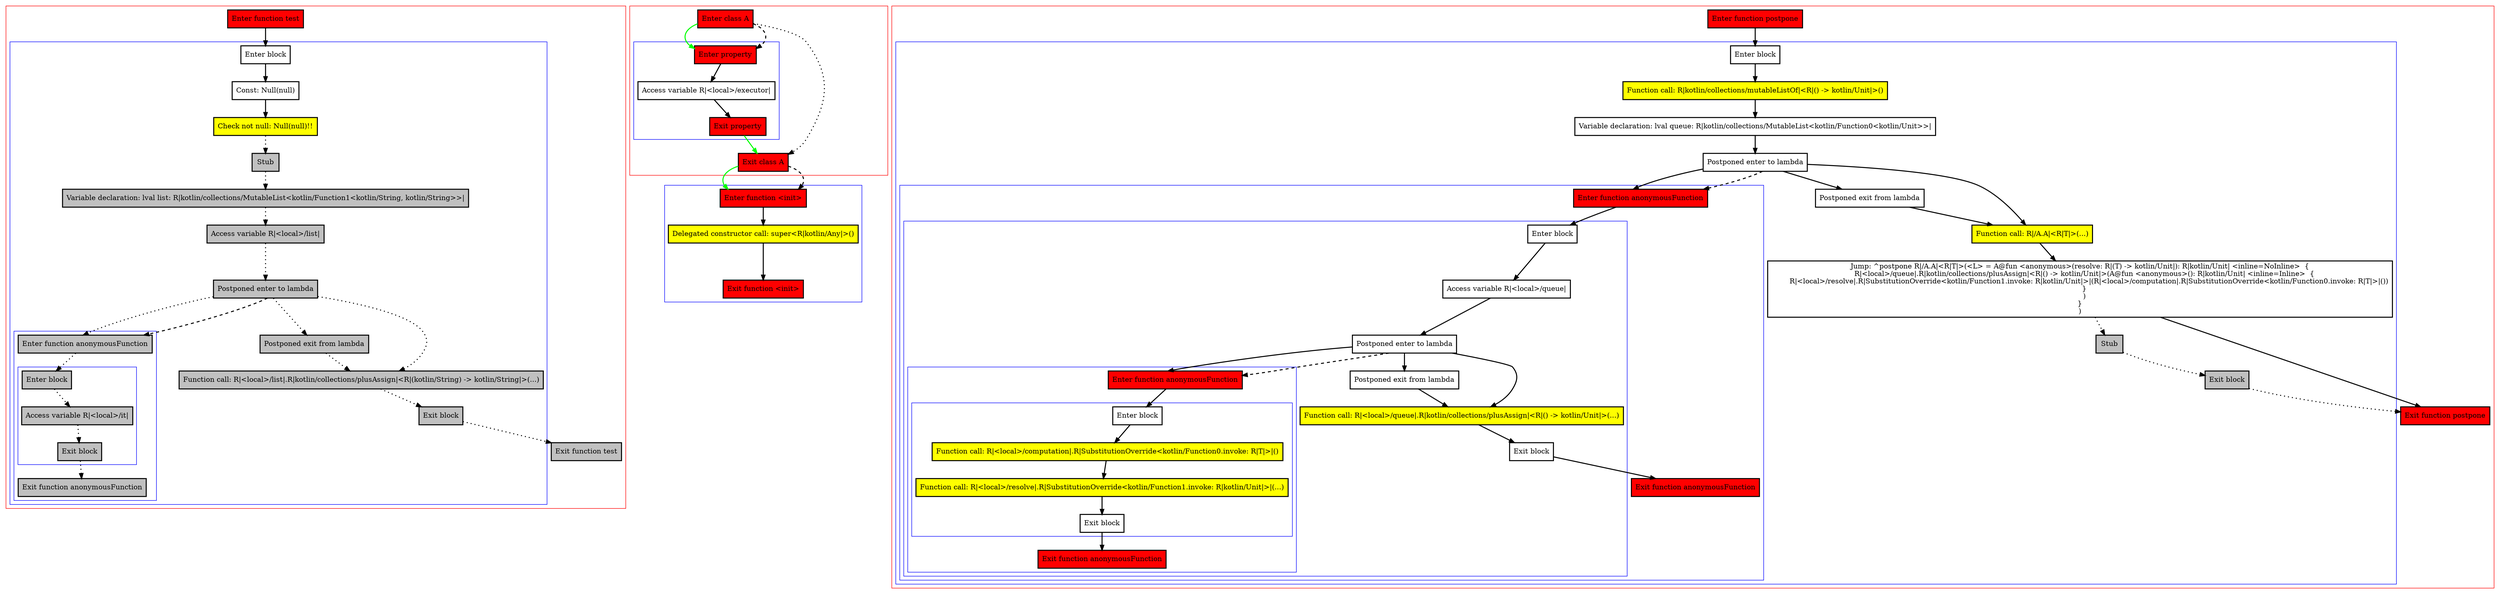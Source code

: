 digraph plusAssignWithLambdaInRhs_kt {
    graph [nodesep=3]
    node [shape=box penwidth=2]
    edge [penwidth=2]

    subgraph cluster_0 {
        color=red
        0 [label="Enter function test" style="filled" fillcolor=red];
        subgraph cluster_1 {
            color=blue
            1 [label="Enter block"];
            2 [label="Const: Null(null)"];
            3 [label="Check not null: Null(null)!!" style="filled" fillcolor=yellow];
            4 [label="Stub" style="filled" fillcolor=gray];
            5 [label="Variable declaration: lval list: R|kotlin/collections/MutableList<kotlin/Function1<kotlin/String, kotlin/String>>|" style="filled" fillcolor=gray];
            6 [label="Access variable R|<local>/list|" style="filled" fillcolor=gray];
            7 [label="Postponed enter to lambda" style="filled" fillcolor=gray];
            subgraph cluster_2 {
                color=blue
                8 [label="Enter function anonymousFunction" style="filled" fillcolor=gray];
                subgraph cluster_3 {
                    color=blue
                    9 [label="Enter block" style="filled" fillcolor=gray];
                    10 [label="Access variable R|<local>/it|" style="filled" fillcolor=gray];
                    11 [label="Exit block" style="filled" fillcolor=gray];
                }
                12 [label="Exit function anonymousFunction" style="filled" fillcolor=gray];
            }
            13 [label="Postponed exit from lambda" style="filled" fillcolor=gray];
            14 [label="Function call: R|<local>/list|.R|kotlin/collections/plusAssign|<R|(kotlin/String) -> kotlin/String|>(...)" style="filled" fillcolor=gray];
            15 [label="Exit block" style="filled" fillcolor=gray];
        }
        16 [label="Exit function test" style="filled" fillcolor=gray];
    }
    0 -> {1};
    1 -> {2};
    2 -> {3};
    3 -> {4} [style=dotted];
    4 -> {5} [style=dotted];
    5 -> {6} [style=dotted];
    6 -> {7} [style=dotted];
    7 -> {8 13 14} [style=dotted];
    7 -> {8} [style=dashed];
    8 -> {9} [style=dotted];
    9 -> {10} [style=dotted];
    10 -> {11} [style=dotted];
    11 -> {12} [style=dotted];
    13 -> {14} [style=dotted];
    14 -> {15} [style=dotted];
    15 -> {16} [style=dotted];

    subgraph cluster_4 {
        color=red
        17 [label="Enter class A" style="filled" fillcolor=red];
        subgraph cluster_5 {
            color=blue
            18 [label="Enter property" style="filled" fillcolor=red];
            19 [label="Access variable R|<local>/executor|"];
            20 [label="Exit property" style="filled" fillcolor=red];
        }
        21 [label="Exit class A" style="filled" fillcolor=red];
    }
    subgraph cluster_6 {
        color=blue
        22 [label="Enter function <init>" style="filled" fillcolor=red];
        23 [label="Delegated constructor call: super<R|kotlin/Any|>()" style="filled" fillcolor=yellow];
        24 [label="Exit function <init>" style="filled" fillcolor=red];
    }
    17 -> {18} [color=green];
    17 -> {21} [style=dotted];
    17 -> {18} [style=dashed];
    18 -> {19};
    19 -> {20};
    20 -> {21} [color=green];
    21 -> {22} [color=green];
    21 -> {22} [style=dashed];
    22 -> {23};
    23 -> {24};

    subgraph cluster_7 {
        color=red
        25 [label="Enter function postpone" style="filled" fillcolor=red];
        subgraph cluster_8 {
            color=blue
            26 [label="Enter block"];
            27 [label="Function call: R|kotlin/collections/mutableListOf|<R|() -> kotlin/Unit|>()" style="filled" fillcolor=yellow];
            28 [label="Variable declaration: lval queue: R|kotlin/collections/MutableList<kotlin/Function0<kotlin/Unit>>|"];
            29 [label="Postponed enter to lambda"];
            subgraph cluster_9 {
                color=blue
                30 [label="Enter function anonymousFunction" style="filled" fillcolor=red];
                subgraph cluster_10 {
                    color=blue
                    31 [label="Enter block"];
                    32 [label="Access variable R|<local>/queue|"];
                    33 [label="Postponed enter to lambda"];
                    subgraph cluster_11 {
                        color=blue
                        34 [label="Enter function anonymousFunction" style="filled" fillcolor=red];
                        subgraph cluster_12 {
                            color=blue
                            35 [label="Enter block"];
                            36 [label="Function call: R|<local>/computation|.R|SubstitutionOverride<kotlin/Function0.invoke: R|T|>|()" style="filled" fillcolor=yellow];
                            37 [label="Function call: R|<local>/resolve|.R|SubstitutionOverride<kotlin/Function1.invoke: R|kotlin/Unit|>|(...)" style="filled" fillcolor=yellow];
                            38 [label="Exit block"];
                        }
                        39 [label="Exit function anonymousFunction" style="filled" fillcolor=red];
                    }
                    40 [label="Postponed exit from lambda"];
                    41 [label="Function call: R|<local>/queue|.R|kotlin/collections/plusAssign|<R|() -> kotlin/Unit|>(...)" style="filled" fillcolor=yellow];
                    42 [label="Exit block"];
                }
                43 [label="Exit function anonymousFunction" style="filled" fillcolor=red];
            }
            44 [label="Postponed exit from lambda"];
            45 [label="Function call: R|/A.A|<R|T|>(...)" style="filled" fillcolor=yellow];
            46 [label="Jump: ^postpone R|/A.A|<R|T|>(<L> = A@fun <anonymous>(resolve: R|(T) -> kotlin/Unit|): R|kotlin/Unit| <inline=NoInline>  {
    R|<local>/queue|.R|kotlin/collections/plusAssign|<R|() -> kotlin/Unit|>(A@fun <anonymous>(): R|kotlin/Unit| <inline=Inline>  {
        R|<local>/resolve|.R|SubstitutionOverride<kotlin/Function1.invoke: R|kotlin/Unit|>|(R|<local>/computation|.R|SubstitutionOverride<kotlin/Function0.invoke: R|T|>|())
    }
    )
}
)"];
            47 [label="Stub" style="filled" fillcolor=gray];
            48 [label="Exit block" style="filled" fillcolor=gray];
        }
        49 [label="Exit function postpone" style="filled" fillcolor=red];
    }
    25 -> {26};
    26 -> {27};
    27 -> {28};
    28 -> {29};
    29 -> {30 44 45};
    29 -> {30} [style=dashed];
    30 -> {31};
    31 -> {32};
    32 -> {33};
    33 -> {34 40 41};
    33 -> {34} [style=dashed];
    34 -> {35};
    35 -> {36};
    36 -> {37};
    37 -> {38};
    38 -> {39};
    40 -> {41};
    41 -> {42};
    42 -> {43};
    44 -> {45};
    45 -> {46};
    46 -> {49};
    46 -> {47} [style=dotted];
    47 -> {48} [style=dotted];
    48 -> {49} [style=dotted];

}
